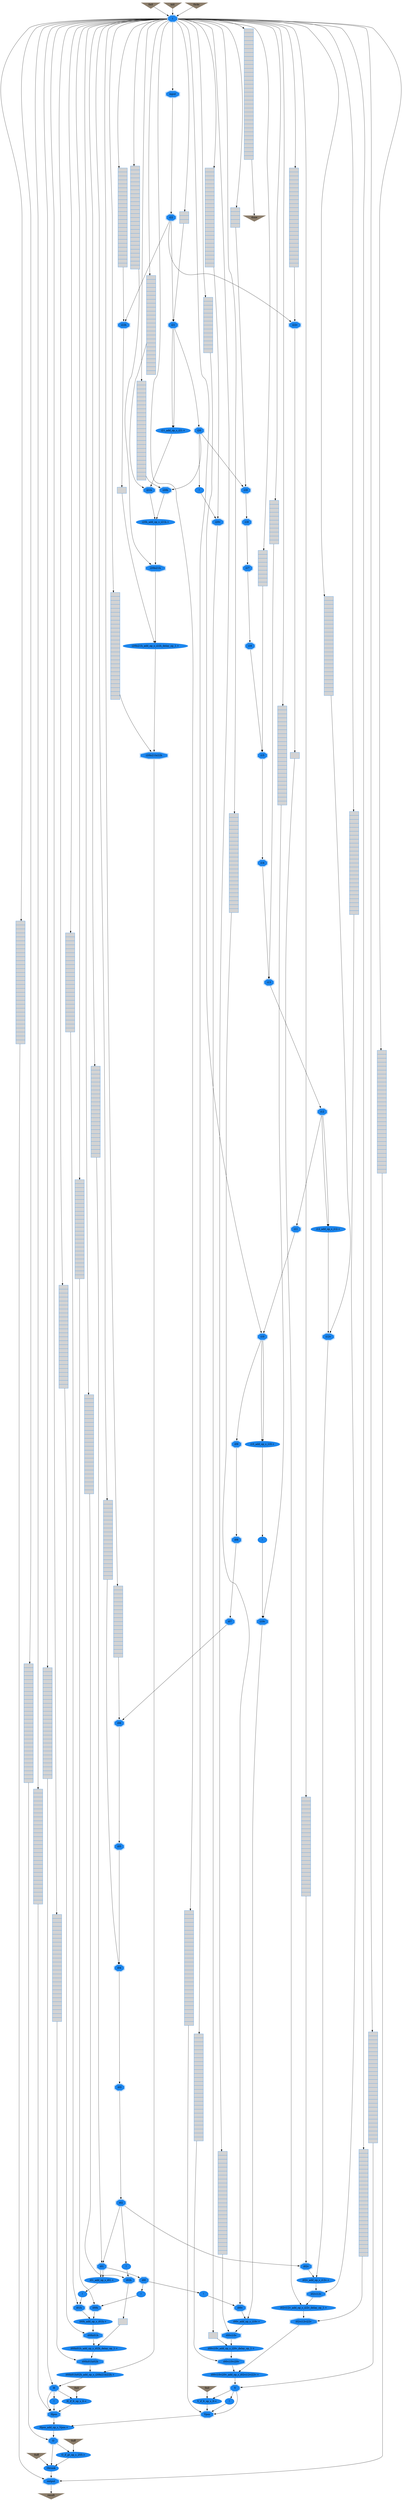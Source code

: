 digraph sobel_alt {
	// Components (Nodes)
	node [shape=ellipse, style=filled, color=dodgerblue2];
	"c100" [color=bisque4 shape=invtriangle label="0x0"];
	"V" [label="V" shape=doubleoctagon  color=dodgerblue2 ];
	"i02vi12v_add_op_s_i22v_delay_op_1" [label="i02vi12v_add_op_s_i22v_delay_op_1:+"  color=dodgerblue2 ];
	"H" [label="H" shape=doubleoctagon  color=dodgerblue2 ];
	"i20hi21h_add_op_s_i22h_delay_op_1" [label="i20hi21h_add_op_s_i22h_delay_op_1:+"  color=dodgerblue2 ];
	"c119" [label="{|||||||||||||||||||||||||}" shape=record fillcolor=lightgray  color=dodgerblue2 ];
	"c104" [color=bisque4 shape=invtriangle label="0xff"];
	"i20hi21hi22h" [label="i20hi21hi22h" shape=doubleoctagon  color=dodgerblue2 ];
	"output" [label="output" shape=doubleoctagon  color=dodgerblue2 ];
	"i08" [label="i08" shape=doubleoctagon  color=dodgerblue2 ];
	"i21_add_op_s_i21" [label="i21_add_op_s_i21:+"  color=dodgerblue2 ];
	"c123" [label="{||||||||||||||||||||||||||}" shape=record fillcolor=lightgray  color=dodgerblue2 ];
	"c121" [label="{||||||||||||||||||||||||||}" shape=record fillcolor=lightgray  color=dodgerblue2 ];
	"c125" [label="{|||||||||||||||||||||||||||}" shape=record fillcolor=lightgray  color=dodgerblue2 ];
	"i00hi01hi02h" [label="i00hi01hi02h" shape=doubleoctagon  color=dodgerblue2 ];
	"i_step_delay_op_25______" [label="{||||||||||||||||||||||||}" shape=record fillcolor=lightgray  color=dodgerblue2 ];
	"i_step_delay_op_25_____" [label="{||||||||||||||||||||||||}" shape=record fillcolor=lightgray  color=dodgerblue2 ];
	"i10_add_op_s_i10_neg_op_s" [label="!"  color=dodgerblue2 ];
	"O" [label="O" shape=doubleoctagon  color=dodgerblue2 ];
	"Otrunk" [label="Otrunk"  color=dodgerblue2 ];
	"i00vi10v_add_op_s_i20v_delay_op_1" [label="i00vi10v_add_op_s_i20v_delay_op_1:+"  color=dodgerblue2 ];
	"i20v" [label="i20v" shape=doubleoctagon  color=dodgerblue2 ];
	"c102" [color=bisque4 shape=invtriangle label="0x0"];
	"c117" [label="{|||||||||||||||||||||||||}" shape=record fillcolor=lightgray  color=dodgerblue2 ];
	"i20h" [label="i20h" shape=doubleoctagon  color=dodgerblue2 ];
	"c106" [label="{||||||||||||||||||||||||||||||}" shape=record fillcolor=lightgray  color=dodgerblue2 ];
	"i" [label="i" shape=doubleoctagon  color=dodgerblue2 ];
	"i20hi21h" [label="i20hi21h" shape=doubleoctagon  color=dodgerblue2 ];
	"i02vi12vi22v" [label="i02vi12vi22v" shape=doubleoctagon  color=dodgerblue2 ];
	"i00vi10vi20v" [label="i00vi10vi20v" shape=doubleoctagon  color=dodgerblue2 ];
	"i02v_add_op_s_i12v" [label="i02v_add_op_s_i12v:+"  color=dodgerblue2 ];
	"i00hi01h_add_op_s_i02h_delay_op_1" [label="i00hi01h_add_op_s_i02h_delay_op_1:+"  color=dodgerblue2 ];
	"i14" [label="i14" shape=doubleoctagon  color=dodgerblue2 ];
	"i11" [label="i11" shape=doubleoctagon  color=dodgerblue2 ];
	"V_neg_op_s" [label="!"  color=dodgerblue2 ];
	"i05" [label="i05" shape=doubleoctagon  color=dodgerblue2 ];
	"c111" [label="{||||||||||}" shape=record fillcolor=lightgray  color=dodgerblue2 ];
	"c126" [label="{||||||||||||||||||||||||||||}" shape=record fillcolor=lightgray  color=dodgerblue2 ];
	"i02" [label="i02" shape=doubleoctagon  color=dodgerblue2 ];
	"c115" [label="{||||||||||||||||||||||}" shape=record fillcolor=lightgray  color=dodgerblue2 ];
	"i_step_delay_op_25_" [label="{||||||||||||||||||||||||}" shape=record fillcolor=lightgray  color=dodgerblue2 ];
	"i01_add_op_s_i01" [label="i01_add_op_s_i01:+"  color=dodgerblue2 ];
	"i00_neg_op_s" [label="!"  color=dodgerblue2 ];
	"i_step_delay_op_25__" [label="{||||||||||||||||||||||||}" shape=record fillcolor=lightgray  color=dodgerblue2 ];
	"i20" [label="i20" shape=doubleoctagon  color=dodgerblue2 ];
	"init" [color=bisque4 shape=invtriangle label="init"];
	"result" [color=bisque4 shape=invtriangle label="result"];
	"i00hi01hi02h_add_op_s_i20hi21hi22h" [label="i00hi01hi02h_add_op_s_i20hi21hi22h:+"  color=dodgerblue2 ];
	"H_if_lt_op_s_0" [label="H_if_lt_op_s_0:<"  color=dodgerblue2 ];
	"c109" [label="{||||}" shape=record fillcolor=lightgray  color=dodgerblue2 ];
	"i16" [label="i16" shape=doubleoctagon  color=dodgerblue2 ];
	"Hpos_add_op_s_Vpos" [label="Hpos_add_op_s_Vpos:+"  color=dodgerblue2 ];
	"i00vi10v" [label="i00vi10v" shape=doubleoctagon  color=dodgerblue2 ];
	"Hpos" [label="Hpos" shape=doubleoctagon  color=dodgerblue2 ];
	"c128" [label="{|||||||||||||||||||||||||||||}" shape=record fillcolor=lightgray  color=dodgerblue2 ];
	"c113" [label="{|||||||||||||||||}" shape=record fillcolor=lightgray  color=dodgerblue2 ];
	"i02v" [label="i02v" shape=doubleoctagon  color=dodgerblue2 ];
	"i00" [label="i00" shape=doubleoctagon  color=dodgerblue2 ];
	"i00v" [label="i00v" shape=doubleoctagon  color=dodgerblue2 ];
	"i_step_delay_op_25________" [label="{||||||||||||||||||||||||}" shape=record fillcolor=lightgray  color=dodgerblue2 ];
	"i18" [label="i18" shape=doubleoctagon  color=dodgerblue2 ];
	"i_step_delay_op_25___________" [label="{||||||||||||||||||||||||}" shape=record fillcolor=lightgray  color=dodgerblue2 ];
	"i12_add_op_s_i12" [label="i12_add_op_s_i12:+"  color=dodgerblue2 ];
	"i00v_add_op_s_i10v" [label="i00v_add_op_s_i10v:+"  color=dodgerblue2 ];
	"i_step_delay_op_25___" [label="{||||||||||||||||||||||||}" shape=record fillcolor=lightgray  color=dodgerblue2 ];
	"c122" [label="{||||||||||||||||||||||||||}" shape=record fillcolor=lightgray  color=dodgerblue2 ];
	"i22h" [label="i22h" shape=doubleoctagon  color=dodgerblue2 ];
	"i00h" [label="i00h" shape=doubleoctagon  color=dodgerblue2 ];
	"c118" [label="{|||||||||||||||||||||||||}" shape=record fillcolor=lightgray  color=dodgerblue2 ];
	"c107" [label="{||||||||||||||||||||||||||||||}" shape=record fillcolor=lightgray  color=dodgerblue2 ];
	"i01h" [label="i01h" shape=doubleoctagon  color=dodgerblue2 ];
	"c103" [color=bisque4 shape=invtriangle label="0x0"];
	"i09" [label="i09" shape=doubleoctagon  color=dodgerblue2 ];
	"i10" [label="i10" shape=doubleoctagon  color=dodgerblue2 ];
	"i20v_delay_op_1" [label="{}" shape=record fillcolor=lightgray  color=dodgerblue2 ];
	"i22h_delay_op_1" [label="{}" shape=record fillcolor=lightgray  color=dodgerblue2 ];
	"i22v_delay_op_1" [label="{}" shape=record fillcolor=lightgray  color=dodgerblue2 ];
	"i02h_delay_op_1" [label="{}" shape=record fillcolor=lightgray  color=dodgerblue2 ];
	"c120" [label="{||||||||||||||||||||||||||}" shape=record fillcolor=lightgray  color=dodgerblue2 ];
	"i12v" [label="i12v" shape=doubleoctagon  color=dodgerblue2 ];
	"c124" [label="{|||||||||||||||||||||||||||}" shape=record fillcolor=lightgray  color=dodgerblue2 ];
	"i10v" [label="i10v" shape=doubleoctagon  color=dodgerblue2 ];
	"i07" [label="i07" shape=doubleoctagon  color=dodgerblue2 ];
	"c105" [color=bisque4 shape=invtriangle label="0xff"];
	"i22v" [label="i22v" shape=doubleoctagon  color=dodgerblue2 ];
	"i21h" [label="i21h" shape=doubleoctagon  color=dodgerblue2 ];
	"i00hi01h" [label="i00hi01h" shape=doubleoctagon  color=dodgerblue2 ];
	"i19" [label="i19" shape=doubleoctagon  color=dodgerblue2 ];
	"i02h" [label="i02h" shape=doubleoctagon  color=dodgerblue2 ];
	"c101" [color=bisque4 shape=invtriangle label="0x4e"];
	"O_if_gt_op_s_255" [label="O_if_gt_op_s_255:>"  color=dodgerblue2 ];
	"i_step_delay_op_25____" [label="{||||||||||||||||||||||||}" shape=record fillcolor=lightgray  color=dodgerblue2 ];
	"i_step_delay_op_25_______" [label="{||||||||||||||||||||||||}" shape=record fillcolor=lightgray  color=dodgerblue2 ];
	"i00_neg_op_s_" [label="!"  color=dodgerblue2 ];
	"i10_add_op_s_i10" [label="i10_add_op_s_i10:+"  color=dodgerblue2 ];
	"i01_add_op_s_i01_neg_op_s" [label="!"  color=dodgerblue2 ];
	"i03" [label="i03" shape=doubleoctagon  color=dodgerblue2 ];
	"i02vi12v" [label="i02vi12v" shape=doubleoctagon  color=dodgerblue2 ];
	"c129" [label="{||||||||||||||||||||||||||||||||}" shape=record fillcolor=lightgray  color=dodgerblue2 ];
	"c114" [label="{|||||||||||||||||||}" shape=record fillcolor=lightgray  color=dodgerblue2 ];
	"i22" [label="i22" shape=doubleoctagon  color=dodgerblue2 ];
	"i17" [label="i17" shape=doubleoctagon  color=dodgerblue2 ];
	"i12" [label="i12" shape=doubleoctagon  color=dodgerblue2 ];
	"i15" [label="i15" shape=doubleoctagon  color=dodgerblue2 ];
	"c110" [label="{||||||||}" shape=record fillcolor=lightgray  color=dodgerblue2 ];
	"c108" [label="{||}" shape=record fillcolor=lightgray  color=dodgerblue2 ];
	"i13" [label="i13" shape=doubleoctagon  color=dodgerblue2 ];
	"i_step_delay_op_25__________" [label="{||||||||||||||||||||||||}" shape=record fillcolor=lightgray  color=dodgerblue2 ];
	"i_step_delay_op_25_________" [label="{||||||||||||||||||||||||}" shape=record fillcolor=lightgray  color=dodgerblue2 ];
	"i20h_add_op_s_i21h" [label="i20h_add_op_s_i21h:+"  color=dodgerblue2 ];
	"i00h_add_op_s_i01h" [label="i00h_add_op_s_i01h:+"  color=dodgerblue2 ];
	"i20_neg_op_s" [label="!"  color=dodgerblue2 ];
	"i02_neg_op_s" [label="!"  color=dodgerblue2 ];
	"i_step_delay_op_25" [label="{||||||||||||||||||||||||}" shape=record fillcolor=lightgray  color=dodgerblue2 ];
	"c127" [label="{||||||||||||||||||||||||||||}" shape=record fillcolor=lightgray  color=dodgerblue2 ];
	"i04" [label="i04" shape=doubleoctagon  color=dodgerblue2 ];
	"c116" [label="{|||||||||||||||||||||||||}" shape=record fillcolor=lightgray  color=dodgerblue2 ];
	"c112" [label="{|||||||||||||}" shape=record fillcolor=lightgray  color=dodgerblue2 ];
	"i01" [label="i01" shape=doubleoctagon  color=dodgerblue2 ];
	"i06" [label="i06" shape=doubleoctagon  color=dodgerblue2 ];
	"V_if_lt_op_s_0" [label="V_if_lt_op_s_0:<"  color=dodgerblue2 ];
	"H_neg_op_s" [label="!"  color=dodgerblue2 ];
	"Vpos" [label="Vpos" shape=doubleoctagon  color=dodgerblue2 ];
	"i00vi10vi20v_add_op_s_i02vi12vi22v" [label="i00vi10vi20v_add_op_s_i02vi12vi22v:+"  color=dodgerblue2 ];
	"input" [label="input" shape=doubleoctagon  color=dodgerblue2 ];
	"i21" [label="i21" shape=doubleoctagon  color=dodgerblue2 ];
	"done" [color=bisque4 shape=invtriangle label="done"];

	// Signals (Edges)
	"c126" -> "Hpos"
	"c100" -> "i"
	"i" -> "c119":input
	"i22v" -> "i22v_delay_op_1":input
	"i15" -> "i14"
	"i00hi01h" -> "i00hi01h_add_op_s_i02h_delay_op_1"
	"i11" -> "i10"
	"i02v" -> "i02v_add_op_s_i12v"
	"V_if_lt_op_s_0" -> "Vpos"
	"i00hi01hi02h" -> "i00hi01hi02h_add_op_s_i20hi21hi22h"
	"c128" -> "O"
	"i" -> "i_step_delay_op_25____":input
	"i01" -> "i01_add_op_s_i01"
	"i01_add_op_s_i01_neg_op_s" -> "i01h"
	"i_step_delay_op_25________" -> "i20v"
	"Vpos" -> "Hpos_add_op_s_Vpos"
	"V" -> "Vpos"
	"O" -> "Otrunk"
	"i17" -> "i16"
	"i" -> "c117":input
	"i" -> "c116":input
	"i12" -> "i12_add_op_s_i12"
	"i02" -> "i02v"
	"i" -> "i_step_delay_op_25__________":input
	"i13" -> "i12"
	"i" -> "c118":input
	"i09" -> "i08"
	"c125" -> "V"
	"i02v_add_op_s_i12v" -> "i02vi12v"
	"i" -> "c120":input
	"i00_neg_op_s" -> "i00h"
	"i22v_delay_op_1" -> "i02vi12v_add_op_s_i22v_delay_op_1"
	"c103" -> "V_if_lt_op_s_0"
	"i01_add_op_s_i01" -> "i01_add_op_s_i01_neg_op_s"
	"c127" -> "Vpos"
	"i00hi01hi02h_add_op_s_i20hi21hi22h" -> "H"
	"i00" -> "i00_neg_op_s_"
	"i22" -> "i22h"
	"i_step_delay_op_25____" -> "i21h"
	"i00_neg_op_s_" -> "i00v"
	"c107" -> "output"
	"c108" -> "i21"
	"c109" -> "i19"
	"c110" -> "i15"
	"i00v_add_op_s_i10v" -> "i00vi10v"
	"i21h" -> "i20h_add_op_s_i21h"
	"i04" -> "i03"
	"i00" -> "i00_neg_op_s"
	"i20v" -> "i20v_delay_op_1":input
	"c129" -> "done"
	"c124" -> "H"
	"i" -> "i_step_delay_op_25__":input
	"c102" -> "H_if_lt_op_s_0"
	"O" -> "O_if_gt_op_s_255"
	"i20" -> "i20h"
	"H" -> "Hpos"
	"i_step_delay_op_25_______" -> "i10v"
	"i" -> "i_step_delay_op_25_______":input
	"i10" -> "i10_add_op_s_i10"
	"i" -> "i_step_delay_op_25________":input
	"i" -> "c112":input
	"i" -> "c113":input
	"i19" -> "i18"
	"i21" -> "i20"
	"input" -> "i22"
	"c101" -> "i"
	"i" -> "c115":input
	"i" -> "c114":input
	"i02h_delay_op_1" -> "i00hi01h_add_op_s_i02h_delay_op_1"
	"i22h" -> "i22h_delay_op_1":input
	"c123" -> "i02vi12vi22v"
	"i00vi10vi20v_add_op_s_i02vi12vi22v" -> "V"
	"i20v_delay_op_1" -> "i00vi10v_add_op_s_i20v_delay_op_1"
	"i06" -> "i05"
	"i02" -> "i01"
	"i22h_delay_op_1" -> "i20hi21h_add_op_s_i22h_delay_op_1"
	"c105" -> "Otrunk"
	"H_if_lt_op_s_0" -> "Hpos"
	"i_step_delay_op_25______" -> "i00v"
	"i21" -> "i21_add_op_s_i21"
	"i_step_delay_op_25__" -> "i02h"
	"i" -> "i_step_delay_op_25___________":input
	"output" -> "result"
	"Otrunk" -> "output"
	"c106" -> "output"
	"i08" -> "i07"
	"c121" -> "i20hi21hi22h"
	"c120" -> "i00hi01hi02h"
	"i01h" -> "i00h_add_op_s_i01h"
	"i_step_delay_op_25___________" -> "i22v"
	"c122" -> "i00vi10vi20v"
	"i00v" -> "i00v_add_op_s_i10v"
	"i" -> "c108":input
	"i20_neg_op_s" -> "i20v"
	"Hpos" -> "Hpos_add_op_s_Vpos"
	"i" -> "i_step_delay_op_25______":input
	"i" -> "i_step_delay_op_25_____":input
	"V" -> "V_neg_op_s"
	"i" -> "c128":input
	"i00vi10vi20v" -> "i00vi10vi20v_add_op_s_i02vi12vi22v"
	"i_step_delay_op_25" -> "i00h"
	"i02vi12v_add_op_s_i22v_delay_op_1" -> "i02vi12vi22v"
	"i" -> "i_step_delay_op_25_":input
	"i" -> "c126":input
	"i" -> "i_step_delay_op_25":input
	"i" -> "c125":input
	"i12v" -> "i02v_add_op_s_i12v"
	"i20h_add_op_s_i21h" -> "i20hi21h"
	"i" -> "c127":input
	"i02h" -> "i02h_delay_op_1":input
	"i" -> "c111":input
	"i20h" -> "i20h_add_op_s_i21h"
	"i" -> "c110":input
	"i" -> "c109":input
	"V_neg_op_s" -> "Vpos"
	"i" -> "c107":input
	"i_step_delay_op_25_____" -> "i22h"
	"Hpos_add_op_s_Vpos" -> "O"
	"i01" -> "i01_add_op_s_i01"
	"i_step_delay_op_25_" -> "i01h"
	"i20hi21hi22h" -> "i00hi01hi02h_add_op_s_i20hi21hi22h"
	"init" -> "i"
	"i21_add_op_s_i21" -> "i21h"
	"i12" -> "i11"
	"i16" -> "i15"
	"i10" -> "i09"
	"i14" -> "i13"
	"c118" -> "i20hi21h"
	"c119" -> "i02vi12v"
	"i02vi12v" -> "i02vi12v_add_op_s_i22v_delay_op_1"
	"i00vi10v_add_op_s_i20v_delay_op_1" -> "i00vi10vi20v"
	"i" -> "i_step_delay_op_25_________":input
	"i12_add_op_s_i12" -> "i12v"
	"i_step_delay_op_25_________" -> "i02v"
	"c117" -> "i00vi10v"
	"c116" -> "i00hi01h"
	"i12" -> "i12_add_op_s_i12"
	"c111" -> "i13"
	"i10_add_op_s_i10_neg_op_s" -> "i10v"
	"i" -> "c106":input
	"i" -> "i_step_delay_op_25___":input
	"i21" -> "i21_add_op_s_i21"
	"O_if_gt_op_s_255" -> "Otrunk"
	"H_neg_op_s" -> "Hpos"
	"i10" -> "i10_add_op_s_i10"
	"i01" -> "i00"
	"i07" -> "i06"
	"i05" -> "i04"
	"i" -> "c123":input
	"i" -> "c124":input
	"H" -> "H_if_lt_op_s_0"
	"i02vi12vi22v" -> "i00vi10vi20v_add_op_s_i02vi12vi22v"
	"i03" -> "i02"
	"i00h" -> "i00h_add_op_s_i01h"
	"i22" -> "i22v"
	"i10v" -> "i00v_add_op_s_i10v"
	"i" -> "c122":input
	"i" -> "c121":input
	"i00h_add_op_s_i01h" -> "i00hi01h"
	"c112" -> "i10"
	"i_step_delay_op_25__________" -> "i12v"
	"i20" -> "i20_neg_op_s"
	"i10_add_op_s_i10" -> "i10_add_op_s_i10_neg_op_s"
	"c104" -> "O_if_gt_op_s_255"
	"i02_neg_op_s" -> "i02h"
	"V" -> "V_if_lt_op_s_0"
	"H" -> "H_neg_op_s"
	"i_step_delay_op_25___" -> "i20h"
	"i02" -> "i02_neg_op_s"
	"i" -> "c129":input
	"i20hi21h_add_op_s_i22h_delay_op_1" -> "i20hi21hi22h"
	"i20hi21h" -> "i20hi21h_add_op_s_i22h_delay_op_1"
	"i00vi10v" -> "i00vi10v_add_op_s_i20v_delay_op_1"
	"c115" -> "i01"
	"i00hi01h_add_op_s_i02h_delay_op_1" -> "i00hi01hi02h"
	"c114" -> "i04"
	"c113" -> "i06"
	"i18" -> "i17"
	"i20" -> "i19"
	"i22" -> "i21"
	"i" -> "input"
}